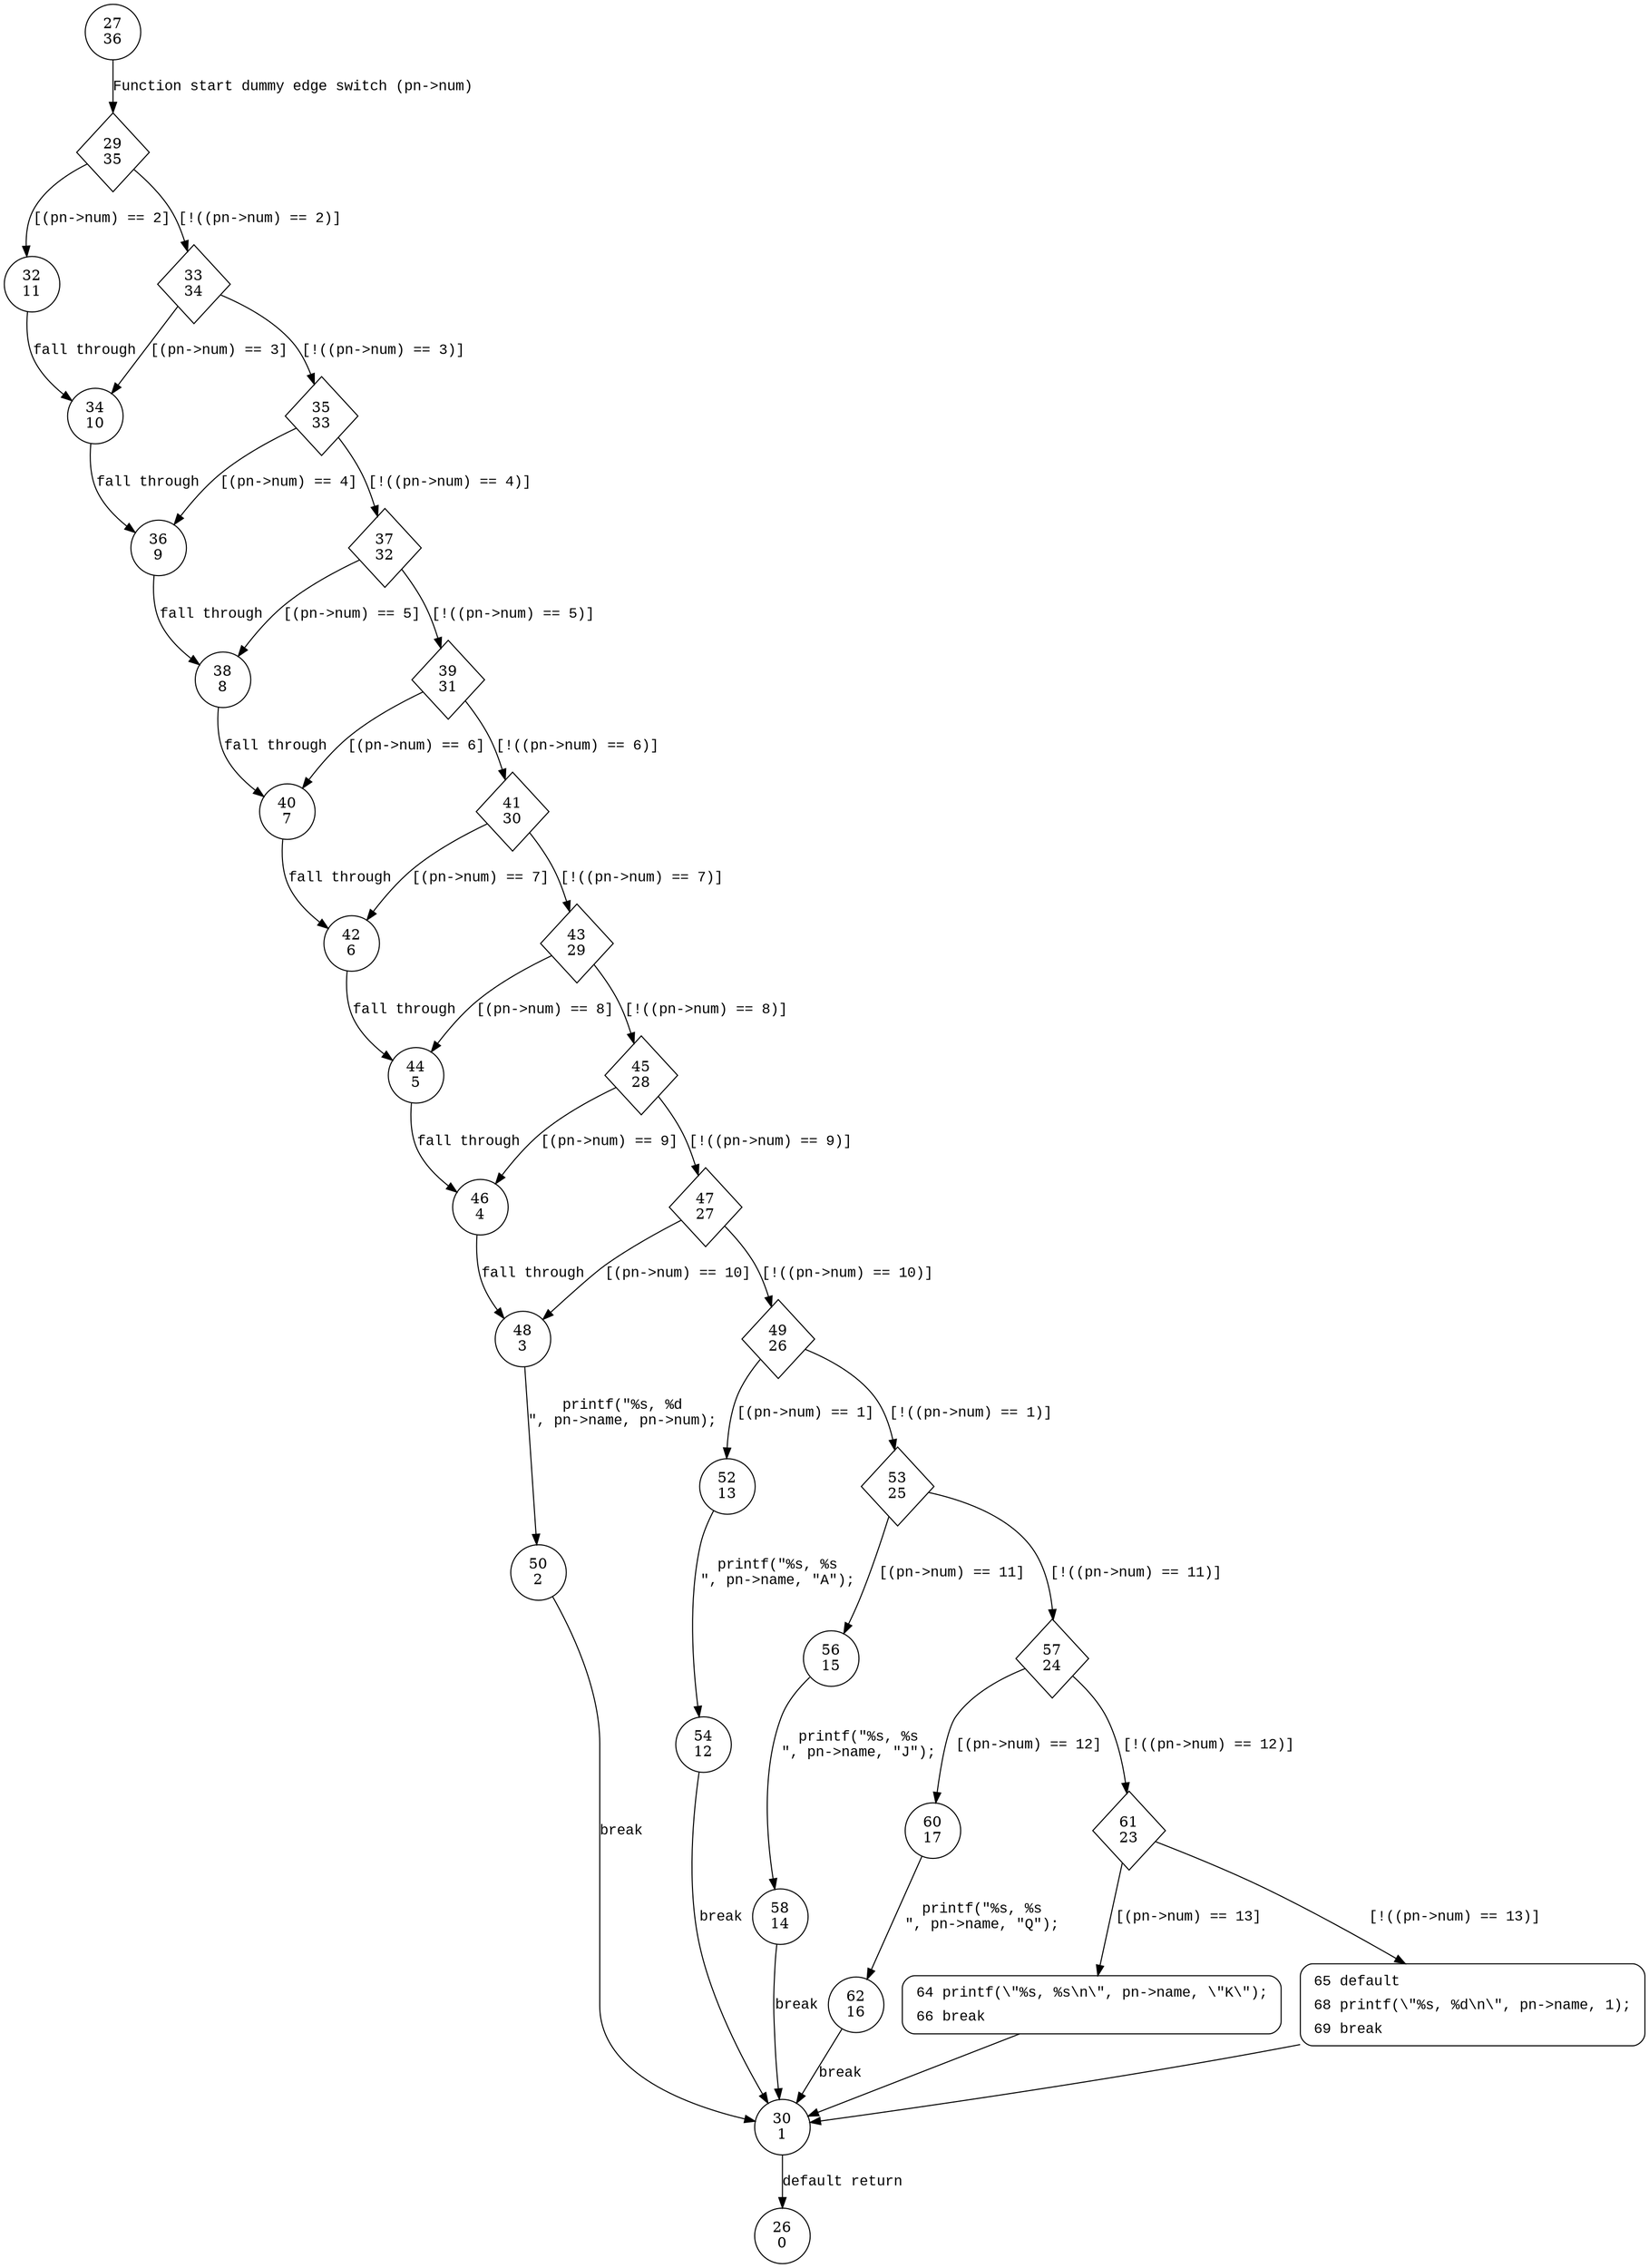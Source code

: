 digraph Poker_print {
27 [shape="circle" label="27\n36"]
29 [shape="diamond" label="29\n35"]
32 [shape="circle" label="32\n11"]
33 [shape="diamond" label="33\n34"]
34 [shape="circle" label="34\n10"]
35 [shape="diamond" label="35\n33"]
36 [shape="circle" label="36\n9"]
37 [shape="diamond" label="37\n32"]
38 [shape="circle" label="38\n8"]
39 [shape="diamond" label="39\n31"]
40 [shape="circle" label="40\n7"]
41 [shape="diamond" label="41\n30"]
42 [shape="circle" label="42\n6"]
43 [shape="diamond" label="43\n29"]
44 [shape="circle" label="44\n5"]
45 [shape="diamond" label="45\n28"]
46 [shape="circle" label="46\n4"]
47 [shape="diamond" label="47\n27"]
48 [shape="circle" label="48\n3"]
49 [shape="diamond" label="49\n26"]
52 [shape="circle" label="52\n13"]
53 [shape="diamond" label="53\n25"]
56 [shape="circle" label="56\n15"]
57 [shape="diamond" label="57\n24"]
60 [shape="circle" label="60\n17"]
61 [shape="diamond" label="61\n23"]
64 [shape="circle" label="64\n19"]
65 [shape="circle" label="65\n22"]
30 [shape="circle" label="30\n1"]
26 [shape="circle" label="26\n0"]
62 [shape="circle" label="62\n16"]
58 [shape="circle" label="58\n14"]
54 [shape="circle" label="54\n12"]
50 [shape="circle" label="50\n2"]
65 [style="filled,bold" penwidth="1" fillcolor="white" fontname="Courier New" shape="Mrecord" label=<<table border="0" cellborder="0" cellpadding="3" bgcolor="white"><tr><td align="right">65</td><td align="left">default</td></tr><tr><td align="right">68</td><td align="left">printf(\"%s, %d\n\", pn-&gt;name, 1);</td></tr><tr><td align="right">69</td><td align="left">break</td></tr></table>>]
65 -> 30[label=""]
64 [style="filled,bold" penwidth="1" fillcolor="white" fontname="Courier New" shape="Mrecord" label=<<table border="0" cellborder="0" cellpadding="3" bgcolor="white"><tr><td align="right">64</td><td align="left">printf(\"%s, %s\n\", pn-&gt;name, \"K\");</td></tr><tr><td align="right">66</td><td align="left">break</td></tr></table>>]
64 -> 30[label=""]
27 -> 29 [label="Function start dummy edge switch (pn->num)" fontname="Courier New"]
29 -> 32 [label="[(pn->num) == 2]" fontname="Courier New"]
29 -> 33 [label="[!((pn->num) == 2)]" fontname="Courier New"]
33 -> 34 [label="[(pn->num) == 3]" fontname="Courier New"]
33 -> 35 [label="[!((pn->num) == 3)]" fontname="Courier New"]
35 -> 36 [label="[(pn->num) == 4]" fontname="Courier New"]
35 -> 37 [label="[!((pn->num) == 4)]" fontname="Courier New"]
37 -> 38 [label="[(pn->num) == 5]" fontname="Courier New"]
37 -> 39 [label="[!((pn->num) == 5)]" fontname="Courier New"]
39 -> 40 [label="[(pn->num) == 6]" fontname="Courier New"]
39 -> 41 [label="[!((pn->num) == 6)]" fontname="Courier New"]
41 -> 42 [label="[(pn->num) == 7]" fontname="Courier New"]
41 -> 43 [label="[!((pn->num) == 7)]" fontname="Courier New"]
43 -> 44 [label="[(pn->num) == 8]" fontname="Courier New"]
43 -> 45 [label="[!((pn->num) == 8)]" fontname="Courier New"]
45 -> 46 [label="[(pn->num) == 9]" fontname="Courier New"]
45 -> 47 [label="[!((pn->num) == 9)]" fontname="Courier New"]
47 -> 48 [label="[(pn->num) == 10]" fontname="Courier New"]
47 -> 49 [label="[!((pn->num) == 10)]" fontname="Courier New"]
49 -> 52 [label="[(pn->num) == 1]" fontname="Courier New"]
49 -> 53 [label="[!((pn->num) == 1)]" fontname="Courier New"]
53 -> 56 [label="[(pn->num) == 11]" fontname="Courier New"]
53 -> 57 [label="[!((pn->num) == 11)]" fontname="Courier New"]
57 -> 60 [label="[(pn->num) == 12]" fontname="Courier New"]
57 -> 61 [label="[!((pn->num) == 12)]" fontname="Courier New"]
61 -> 64 [label="[(pn->num) == 13]" fontname="Courier New"]
61 -> 65 [label="[!((pn->num) == 13)]" fontname="Courier New"]
30 -> 26 [label="default return" fontname="Courier New"]
60 -> 62 [label="printf(\"%s, %s\n\", pn->name, \"Q\");" fontname="Courier New"]
56 -> 58 [label="printf(\"%s, %s\n\", pn->name, \"J\");" fontname="Courier New"]
52 -> 54 [label="printf(\"%s, %s\n\", pn->name, \"A\");" fontname="Courier New"]
48 -> 50 [label="printf(\"%s, %d\n\", pn->name, pn->num);" fontname="Courier New"]
46 -> 48 [label="fall through" fontname="Courier New"]
44 -> 46 [label="fall through" fontname="Courier New"]
42 -> 44 [label="fall through" fontname="Courier New"]
40 -> 42 [label="fall through" fontname="Courier New"]
38 -> 40 [label="fall through" fontname="Courier New"]
36 -> 38 [label="fall through" fontname="Courier New"]
34 -> 36 [label="fall through" fontname="Courier New"]
62 -> 30 [label="break" fontname="Courier New"]
58 -> 30 [label="break" fontname="Courier New"]
54 -> 30 [label="break" fontname="Courier New"]
50 -> 30 [label="break" fontname="Courier New"]
32 -> 34 [label="fall through" fontname="Courier New"]
}